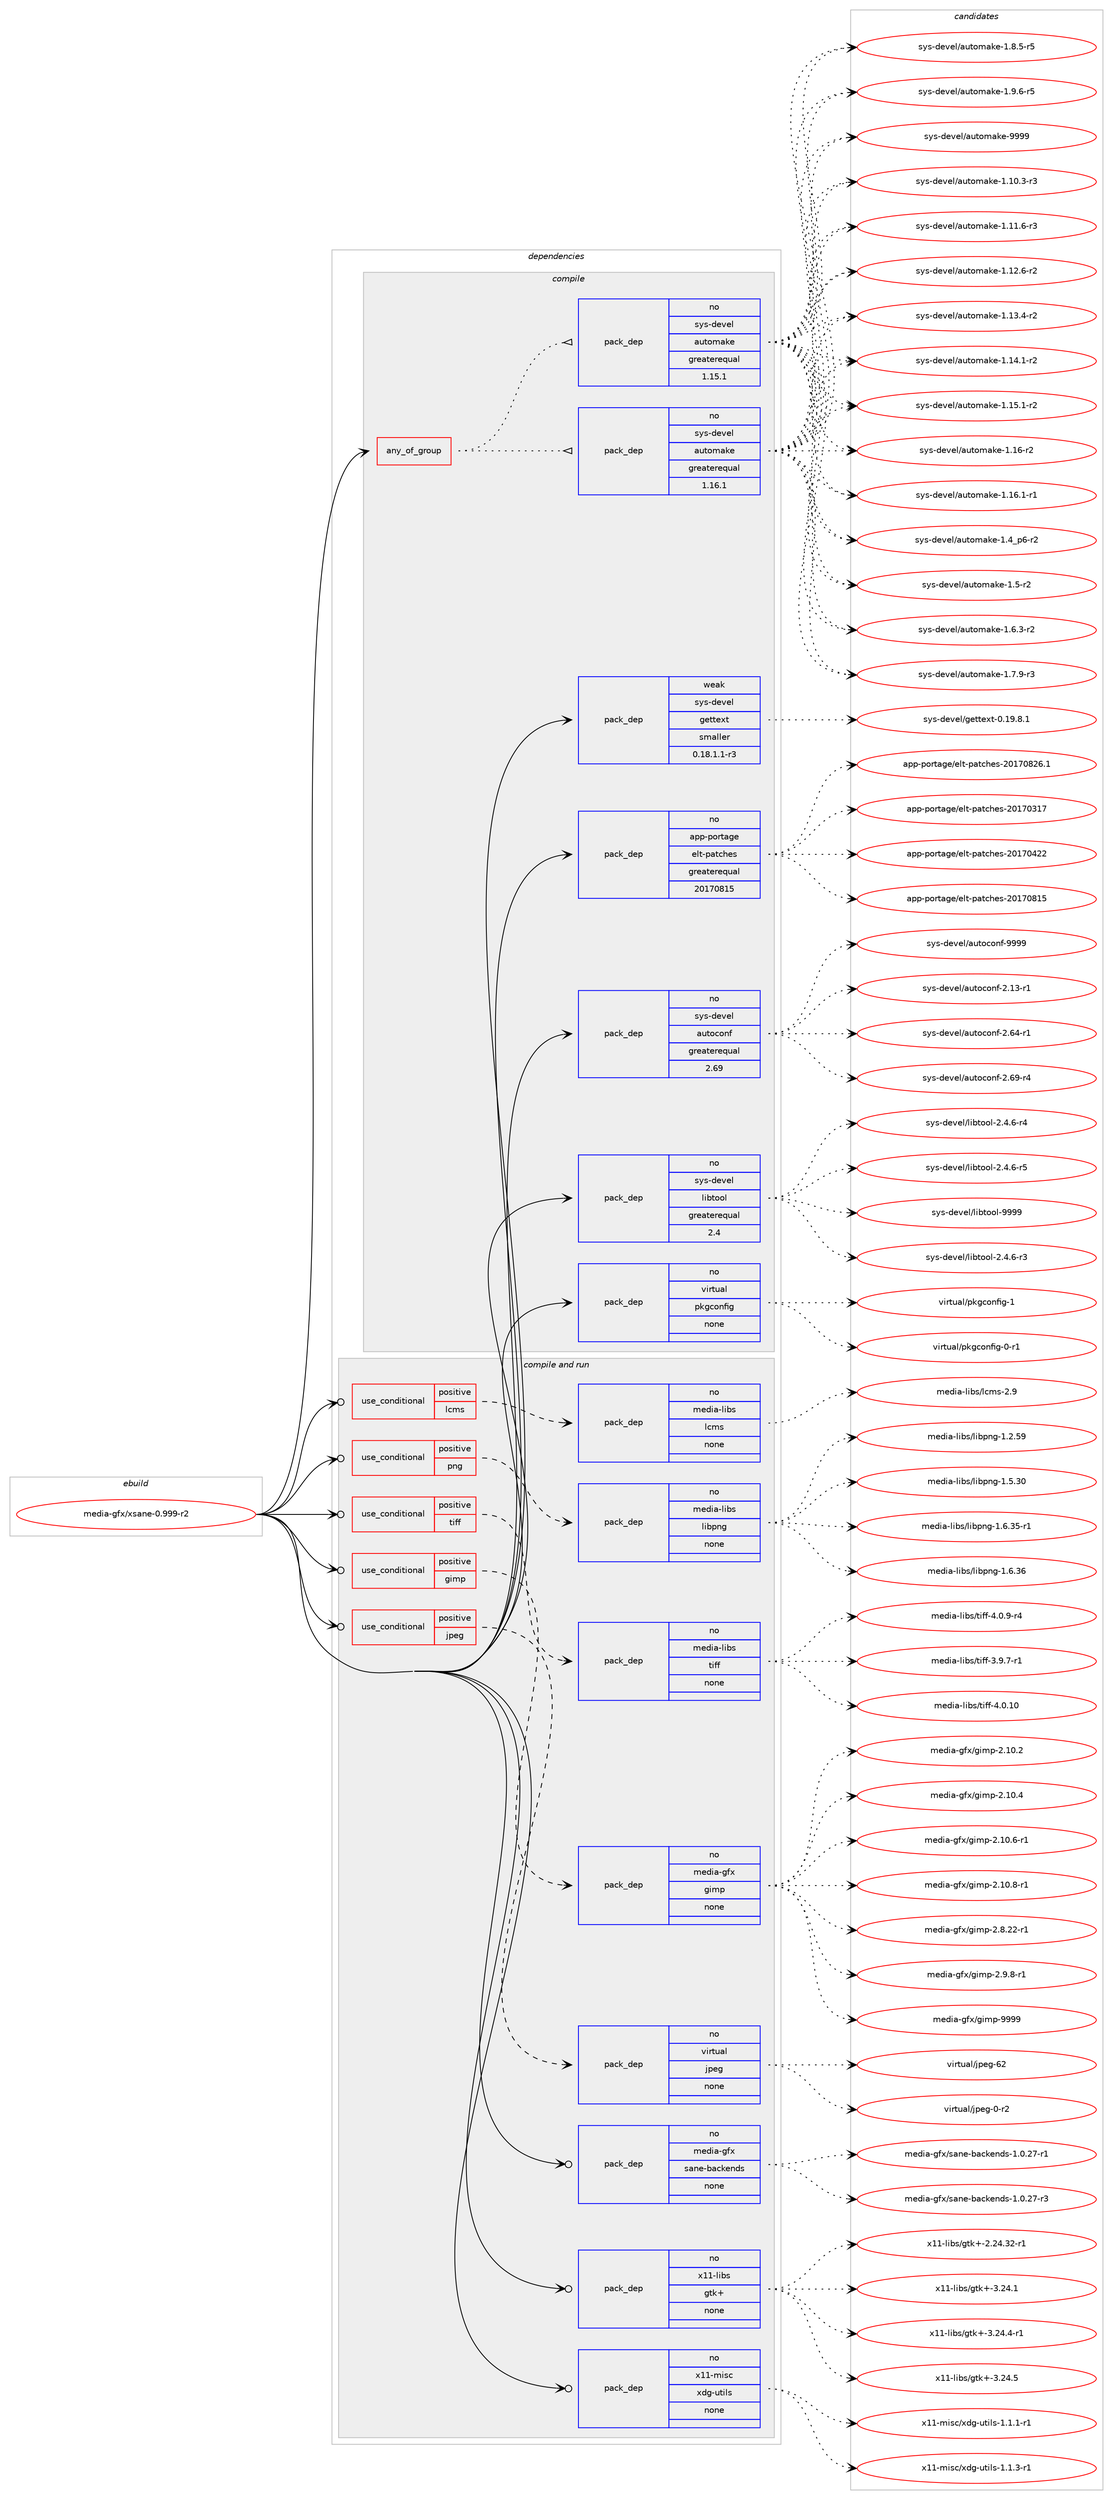 digraph prolog {

# *************
# Graph options
# *************

newrank=true;
concentrate=true;
compound=true;
graph [rankdir=LR,fontname=Helvetica,fontsize=10,ranksep=1.5];#, ranksep=2.5, nodesep=0.2];
edge  [arrowhead=vee];
node  [fontname=Helvetica,fontsize=10];

# **********
# The ebuild
# **********

subgraph cluster_leftcol {
color=gray;
rank=same;
label=<<i>ebuild</i>>;
id [label="media-gfx/xsane-0.999-r2", color=red, width=4, href="../media-gfx/xsane-0.999-r2.svg"];
}

# ****************
# The dependencies
# ****************

subgraph cluster_midcol {
color=gray;
label=<<i>dependencies</i>>;
subgraph cluster_compile {
fillcolor="#eeeeee";
style=filled;
label=<<i>compile</i>>;
subgraph any24956 {
dependency1608478 [label=<<TABLE BORDER="0" CELLBORDER="1" CELLSPACING="0" CELLPADDING="4"><TR><TD CELLPADDING="10">any_of_group</TD></TR></TABLE>>, shape=none, color=red];subgraph pack1149457 {
dependency1608479 [label=<<TABLE BORDER="0" CELLBORDER="1" CELLSPACING="0" CELLPADDING="4" WIDTH="220"><TR><TD ROWSPAN="6" CELLPADDING="30">pack_dep</TD></TR><TR><TD WIDTH="110">no</TD></TR><TR><TD>sys-devel</TD></TR><TR><TD>automake</TD></TR><TR><TD>greaterequal</TD></TR><TR><TD>1.16.1</TD></TR></TABLE>>, shape=none, color=blue];
}
dependency1608478:e -> dependency1608479:w [weight=20,style="dotted",arrowhead="oinv"];
subgraph pack1149458 {
dependency1608480 [label=<<TABLE BORDER="0" CELLBORDER="1" CELLSPACING="0" CELLPADDING="4" WIDTH="220"><TR><TD ROWSPAN="6" CELLPADDING="30">pack_dep</TD></TR><TR><TD WIDTH="110">no</TD></TR><TR><TD>sys-devel</TD></TR><TR><TD>automake</TD></TR><TR><TD>greaterequal</TD></TR><TR><TD>1.15.1</TD></TR></TABLE>>, shape=none, color=blue];
}
dependency1608478:e -> dependency1608480:w [weight=20,style="dotted",arrowhead="oinv"];
}
id:e -> dependency1608478:w [weight=20,style="solid",arrowhead="vee"];
subgraph pack1149459 {
dependency1608481 [label=<<TABLE BORDER="0" CELLBORDER="1" CELLSPACING="0" CELLPADDING="4" WIDTH="220"><TR><TD ROWSPAN="6" CELLPADDING="30">pack_dep</TD></TR><TR><TD WIDTH="110">no</TD></TR><TR><TD>app-portage</TD></TR><TR><TD>elt-patches</TD></TR><TR><TD>greaterequal</TD></TR><TR><TD>20170815</TD></TR></TABLE>>, shape=none, color=blue];
}
id:e -> dependency1608481:w [weight=20,style="solid",arrowhead="vee"];
subgraph pack1149460 {
dependency1608482 [label=<<TABLE BORDER="0" CELLBORDER="1" CELLSPACING="0" CELLPADDING="4" WIDTH="220"><TR><TD ROWSPAN="6" CELLPADDING="30">pack_dep</TD></TR><TR><TD WIDTH="110">no</TD></TR><TR><TD>sys-devel</TD></TR><TR><TD>autoconf</TD></TR><TR><TD>greaterequal</TD></TR><TR><TD>2.69</TD></TR></TABLE>>, shape=none, color=blue];
}
id:e -> dependency1608482:w [weight=20,style="solid",arrowhead="vee"];
subgraph pack1149461 {
dependency1608483 [label=<<TABLE BORDER="0" CELLBORDER="1" CELLSPACING="0" CELLPADDING="4" WIDTH="220"><TR><TD ROWSPAN="6" CELLPADDING="30">pack_dep</TD></TR><TR><TD WIDTH="110">no</TD></TR><TR><TD>sys-devel</TD></TR><TR><TD>libtool</TD></TR><TR><TD>greaterequal</TD></TR><TR><TD>2.4</TD></TR></TABLE>>, shape=none, color=blue];
}
id:e -> dependency1608483:w [weight=20,style="solid",arrowhead="vee"];
subgraph pack1149462 {
dependency1608484 [label=<<TABLE BORDER="0" CELLBORDER="1" CELLSPACING="0" CELLPADDING="4" WIDTH="220"><TR><TD ROWSPAN="6" CELLPADDING="30">pack_dep</TD></TR><TR><TD WIDTH="110">no</TD></TR><TR><TD>virtual</TD></TR><TR><TD>pkgconfig</TD></TR><TR><TD>none</TD></TR><TR><TD></TD></TR></TABLE>>, shape=none, color=blue];
}
id:e -> dependency1608484:w [weight=20,style="solid",arrowhead="vee"];
subgraph pack1149463 {
dependency1608485 [label=<<TABLE BORDER="0" CELLBORDER="1" CELLSPACING="0" CELLPADDING="4" WIDTH="220"><TR><TD ROWSPAN="6" CELLPADDING="30">pack_dep</TD></TR><TR><TD WIDTH="110">weak</TD></TR><TR><TD>sys-devel</TD></TR><TR><TD>gettext</TD></TR><TR><TD>smaller</TD></TR><TR><TD>0.18.1.1-r3</TD></TR></TABLE>>, shape=none, color=blue];
}
id:e -> dependency1608485:w [weight=20,style="solid",arrowhead="vee"];
}
subgraph cluster_compileandrun {
fillcolor="#eeeeee";
style=filled;
label=<<i>compile and run</i>>;
subgraph cond433374 {
dependency1608486 [label=<<TABLE BORDER="0" CELLBORDER="1" CELLSPACING="0" CELLPADDING="4"><TR><TD ROWSPAN="3" CELLPADDING="10">use_conditional</TD></TR><TR><TD>positive</TD></TR><TR><TD>gimp</TD></TR></TABLE>>, shape=none, color=red];
subgraph pack1149464 {
dependency1608487 [label=<<TABLE BORDER="0" CELLBORDER="1" CELLSPACING="0" CELLPADDING="4" WIDTH="220"><TR><TD ROWSPAN="6" CELLPADDING="30">pack_dep</TD></TR><TR><TD WIDTH="110">no</TD></TR><TR><TD>media-gfx</TD></TR><TR><TD>gimp</TD></TR><TR><TD>none</TD></TR><TR><TD></TD></TR></TABLE>>, shape=none, color=blue];
}
dependency1608486:e -> dependency1608487:w [weight=20,style="dashed",arrowhead="vee"];
}
id:e -> dependency1608486:w [weight=20,style="solid",arrowhead="odotvee"];
subgraph cond433375 {
dependency1608488 [label=<<TABLE BORDER="0" CELLBORDER="1" CELLSPACING="0" CELLPADDING="4"><TR><TD ROWSPAN="3" CELLPADDING="10">use_conditional</TD></TR><TR><TD>positive</TD></TR><TR><TD>jpeg</TD></TR></TABLE>>, shape=none, color=red];
subgraph pack1149465 {
dependency1608489 [label=<<TABLE BORDER="0" CELLBORDER="1" CELLSPACING="0" CELLPADDING="4" WIDTH="220"><TR><TD ROWSPAN="6" CELLPADDING="30">pack_dep</TD></TR><TR><TD WIDTH="110">no</TD></TR><TR><TD>virtual</TD></TR><TR><TD>jpeg</TD></TR><TR><TD>none</TD></TR><TR><TD></TD></TR></TABLE>>, shape=none, color=blue];
}
dependency1608488:e -> dependency1608489:w [weight=20,style="dashed",arrowhead="vee"];
}
id:e -> dependency1608488:w [weight=20,style="solid",arrowhead="odotvee"];
subgraph cond433376 {
dependency1608490 [label=<<TABLE BORDER="0" CELLBORDER="1" CELLSPACING="0" CELLPADDING="4"><TR><TD ROWSPAN="3" CELLPADDING="10">use_conditional</TD></TR><TR><TD>positive</TD></TR><TR><TD>lcms</TD></TR></TABLE>>, shape=none, color=red];
subgraph pack1149466 {
dependency1608491 [label=<<TABLE BORDER="0" CELLBORDER="1" CELLSPACING="0" CELLPADDING="4" WIDTH="220"><TR><TD ROWSPAN="6" CELLPADDING="30">pack_dep</TD></TR><TR><TD WIDTH="110">no</TD></TR><TR><TD>media-libs</TD></TR><TR><TD>lcms</TD></TR><TR><TD>none</TD></TR><TR><TD></TD></TR></TABLE>>, shape=none, color=blue];
}
dependency1608490:e -> dependency1608491:w [weight=20,style="dashed",arrowhead="vee"];
}
id:e -> dependency1608490:w [weight=20,style="solid",arrowhead="odotvee"];
subgraph cond433377 {
dependency1608492 [label=<<TABLE BORDER="0" CELLBORDER="1" CELLSPACING="0" CELLPADDING="4"><TR><TD ROWSPAN="3" CELLPADDING="10">use_conditional</TD></TR><TR><TD>positive</TD></TR><TR><TD>png</TD></TR></TABLE>>, shape=none, color=red];
subgraph pack1149467 {
dependency1608493 [label=<<TABLE BORDER="0" CELLBORDER="1" CELLSPACING="0" CELLPADDING="4" WIDTH="220"><TR><TD ROWSPAN="6" CELLPADDING="30">pack_dep</TD></TR><TR><TD WIDTH="110">no</TD></TR><TR><TD>media-libs</TD></TR><TR><TD>libpng</TD></TR><TR><TD>none</TD></TR><TR><TD></TD></TR></TABLE>>, shape=none, color=blue];
}
dependency1608492:e -> dependency1608493:w [weight=20,style="dashed",arrowhead="vee"];
}
id:e -> dependency1608492:w [weight=20,style="solid",arrowhead="odotvee"];
subgraph cond433378 {
dependency1608494 [label=<<TABLE BORDER="0" CELLBORDER="1" CELLSPACING="0" CELLPADDING="4"><TR><TD ROWSPAN="3" CELLPADDING="10">use_conditional</TD></TR><TR><TD>positive</TD></TR><TR><TD>tiff</TD></TR></TABLE>>, shape=none, color=red];
subgraph pack1149468 {
dependency1608495 [label=<<TABLE BORDER="0" CELLBORDER="1" CELLSPACING="0" CELLPADDING="4" WIDTH="220"><TR><TD ROWSPAN="6" CELLPADDING="30">pack_dep</TD></TR><TR><TD WIDTH="110">no</TD></TR><TR><TD>media-libs</TD></TR><TR><TD>tiff</TD></TR><TR><TD>none</TD></TR><TR><TD></TD></TR></TABLE>>, shape=none, color=blue];
}
dependency1608494:e -> dependency1608495:w [weight=20,style="dashed",arrowhead="vee"];
}
id:e -> dependency1608494:w [weight=20,style="solid",arrowhead="odotvee"];
subgraph pack1149469 {
dependency1608496 [label=<<TABLE BORDER="0" CELLBORDER="1" CELLSPACING="0" CELLPADDING="4" WIDTH="220"><TR><TD ROWSPAN="6" CELLPADDING="30">pack_dep</TD></TR><TR><TD WIDTH="110">no</TD></TR><TR><TD>media-gfx</TD></TR><TR><TD>sane-backends</TD></TR><TR><TD>none</TD></TR><TR><TD></TD></TR></TABLE>>, shape=none, color=blue];
}
id:e -> dependency1608496:w [weight=20,style="solid",arrowhead="odotvee"];
subgraph pack1149470 {
dependency1608497 [label=<<TABLE BORDER="0" CELLBORDER="1" CELLSPACING="0" CELLPADDING="4" WIDTH="220"><TR><TD ROWSPAN="6" CELLPADDING="30">pack_dep</TD></TR><TR><TD WIDTH="110">no</TD></TR><TR><TD>x11-libs</TD></TR><TR><TD>gtk+</TD></TR><TR><TD>none</TD></TR><TR><TD></TD></TR></TABLE>>, shape=none, color=blue];
}
id:e -> dependency1608497:w [weight=20,style="solid",arrowhead="odotvee"];
subgraph pack1149471 {
dependency1608498 [label=<<TABLE BORDER="0" CELLBORDER="1" CELLSPACING="0" CELLPADDING="4" WIDTH="220"><TR><TD ROWSPAN="6" CELLPADDING="30">pack_dep</TD></TR><TR><TD WIDTH="110">no</TD></TR><TR><TD>x11-misc</TD></TR><TR><TD>xdg-utils</TD></TR><TR><TD>none</TD></TR><TR><TD></TD></TR></TABLE>>, shape=none, color=blue];
}
id:e -> dependency1608498:w [weight=20,style="solid",arrowhead="odotvee"];
}
subgraph cluster_run {
fillcolor="#eeeeee";
style=filled;
label=<<i>run</i>>;
}
}

# **************
# The candidates
# **************

subgraph cluster_choices {
rank=same;
color=gray;
label=<<i>candidates</i>>;

subgraph choice1149457 {
color=black;
nodesep=1;
choice11512111545100101118101108479711711611110997107101454946494846514511451 [label="sys-devel/automake-1.10.3-r3", color=red, width=4,href="../sys-devel/automake-1.10.3-r3.svg"];
choice11512111545100101118101108479711711611110997107101454946494946544511451 [label="sys-devel/automake-1.11.6-r3", color=red, width=4,href="../sys-devel/automake-1.11.6-r3.svg"];
choice11512111545100101118101108479711711611110997107101454946495046544511450 [label="sys-devel/automake-1.12.6-r2", color=red, width=4,href="../sys-devel/automake-1.12.6-r2.svg"];
choice11512111545100101118101108479711711611110997107101454946495146524511450 [label="sys-devel/automake-1.13.4-r2", color=red, width=4,href="../sys-devel/automake-1.13.4-r2.svg"];
choice11512111545100101118101108479711711611110997107101454946495246494511450 [label="sys-devel/automake-1.14.1-r2", color=red, width=4,href="../sys-devel/automake-1.14.1-r2.svg"];
choice11512111545100101118101108479711711611110997107101454946495346494511450 [label="sys-devel/automake-1.15.1-r2", color=red, width=4,href="../sys-devel/automake-1.15.1-r2.svg"];
choice1151211154510010111810110847971171161111099710710145494649544511450 [label="sys-devel/automake-1.16-r2", color=red, width=4,href="../sys-devel/automake-1.16-r2.svg"];
choice11512111545100101118101108479711711611110997107101454946495446494511449 [label="sys-devel/automake-1.16.1-r1", color=red, width=4,href="../sys-devel/automake-1.16.1-r1.svg"];
choice115121115451001011181011084797117116111109971071014549465295112544511450 [label="sys-devel/automake-1.4_p6-r2", color=red, width=4,href="../sys-devel/automake-1.4_p6-r2.svg"];
choice11512111545100101118101108479711711611110997107101454946534511450 [label="sys-devel/automake-1.5-r2", color=red, width=4,href="../sys-devel/automake-1.5-r2.svg"];
choice115121115451001011181011084797117116111109971071014549465446514511450 [label="sys-devel/automake-1.6.3-r2", color=red, width=4,href="../sys-devel/automake-1.6.3-r2.svg"];
choice115121115451001011181011084797117116111109971071014549465546574511451 [label="sys-devel/automake-1.7.9-r3", color=red, width=4,href="../sys-devel/automake-1.7.9-r3.svg"];
choice115121115451001011181011084797117116111109971071014549465646534511453 [label="sys-devel/automake-1.8.5-r5", color=red, width=4,href="../sys-devel/automake-1.8.5-r5.svg"];
choice115121115451001011181011084797117116111109971071014549465746544511453 [label="sys-devel/automake-1.9.6-r5", color=red, width=4,href="../sys-devel/automake-1.9.6-r5.svg"];
choice115121115451001011181011084797117116111109971071014557575757 [label="sys-devel/automake-9999", color=red, width=4,href="../sys-devel/automake-9999.svg"];
dependency1608479:e -> choice11512111545100101118101108479711711611110997107101454946494846514511451:w [style=dotted,weight="100"];
dependency1608479:e -> choice11512111545100101118101108479711711611110997107101454946494946544511451:w [style=dotted,weight="100"];
dependency1608479:e -> choice11512111545100101118101108479711711611110997107101454946495046544511450:w [style=dotted,weight="100"];
dependency1608479:e -> choice11512111545100101118101108479711711611110997107101454946495146524511450:w [style=dotted,weight="100"];
dependency1608479:e -> choice11512111545100101118101108479711711611110997107101454946495246494511450:w [style=dotted,weight="100"];
dependency1608479:e -> choice11512111545100101118101108479711711611110997107101454946495346494511450:w [style=dotted,weight="100"];
dependency1608479:e -> choice1151211154510010111810110847971171161111099710710145494649544511450:w [style=dotted,weight="100"];
dependency1608479:e -> choice11512111545100101118101108479711711611110997107101454946495446494511449:w [style=dotted,weight="100"];
dependency1608479:e -> choice115121115451001011181011084797117116111109971071014549465295112544511450:w [style=dotted,weight="100"];
dependency1608479:e -> choice11512111545100101118101108479711711611110997107101454946534511450:w [style=dotted,weight="100"];
dependency1608479:e -> choice115121115451001011181011084797117116111109971071014549465446514511450:w [style=dotted,weight="100"];
dependency1608479:e -> choice115121115451001011181011084797117116111109971071014549465546574511451:w [style=dotted,weight="100"];
dependency1608479:e -> choice115121115451001011181011084797117116111109971071014549465646534511453:w [style=dotted,weight="100"];
dependency1608479:e -> choice115121115451001011181011084797117116111109971071014549465746544511453:w [style=dotted,weight="100"];
dependency1608479:e -> choice115121115451001011181011084797117116111109971071014557575757:w [style=dotted,weight="100"];
}
subgraph choice1149458 {
color=black;
nodesep=1;
choice11512111545100101118101108479711711611110997107101454946494846514511451 [label="sys-devel/automake-1.10.3-r3", color=red, width=4,href="../sys-devel/automake-1.10.3-r3.svg"];
choice11512111545100101118101108479711711611110997107101454946494946544511451 [label="sys-devel/automake-1.11.6-r3", color=red, width=4,href="../sys-devel/automake-1.11.6-r3.svg"];
choice11512111545100101118101108479711711611110997107101454946495046544511450 [label="sys-devel/automake-1.12.6-r2", color=red, width=4,href="../sys-devel/automake-1.12.6-r2.svg"];
choice11512111545100101118101108479711711611110997107101454946495146524511450 [label="sys-devel/automake-1.13.4-r2", color=red, width=4,href="../sys-devel/automake-1.13.4-r2.svg"];
choice11512111545100101118101108479711711611110997107101454946495246494511450 [label="sys-devel/automake-1.14.1-r2", color=red, width=4,href="../sys-devel/automake-1.14.1-r2.svg"];
choice11512111545100101118101108479711711611110997107101454946495346494511450 [label="sys-devel/automake-1.15.1-r2", color=red, width=4,href="../sys-devel/automake-1.15.1-r2.svg"];
choice1151211154510010111810110847971171161111099710710145494649544511450 [label="sys-devel/automake-1.16-r2", color=red, width=4,href="../sys-devel/automake-1.16-r2.svg"];
choice11512111545100101118101108479711711611110997107101454946495446494511449 [label="sys-devel/automake-1.16.1-r1", color=red, width=4,href="../sys-devel/automake-1.16.1-r1.svg"];
choice115121115451001011181011084797117116111109971071014549465295112544511450 [label="sys-devel/automake-1.4_p6-r2", color=red, width=4,href="../sys-devel/automake-1.4_p6-r2.svg"];
choice11512111545100101118101108479711711611110997107101454946534511450 [label="sys-devel/automake-1.5-r2", color=red, width=4,href="../sys-devel/automake-1.5-r2.svg"];
choice115121115451001011181011084797117116111109971071014549465446514511450 [label="sys-devel/automake-1.6.3-r2", color=red, width=4,href="../sys-devel/automake-1.6.3-r2.svg"];
choice115121115451001011181011084797117116111109971071014549465546574511451 [label="sys-devel/automake-1.7.9-r3", color=red, width=4,href="../sys-devel/automake-1.7.9-r3.svg"];
choice115121115451001011181011084797117116111109971071014549465646534511453 [label="sys-devel/automake-1.8.5-r5", color=red, width=4,href="../sys-devel/automake-1.8.5-r5.svg"];
choice115121115451001011181011084797117116111109971071014549465746544511453 [label="sys-devel/automake-1.9.6-r5", color=red, width=4,href="../sys-devel/automake-1.9.6-r5.svg"];
choice115121115451001011181011084797117116111109971071014557575757 [label="sys-devel/automake-9999", color=red, width=4,href="../sys-devel/automake-9999.svg"];
dependency1608480:e -> choice11512111545100101118101108479711711611110997107101454946494846514511451:w [style=dotted,weight="100"];
dependency1608480:e -> choice11512111545100101118101108479711711611110997107101454946494946544511451:w [style=dotted,weight="100"];
dependency1608480:e -> choice11512111545100101118101108479711711611110997107101454946495046544511450:w [style=dotted,weight="100"];
dependency1608480:e -> choice11512111545100101118101108479711711611110997107101454946495146524511450:w [style=dotted,weight="100"];
dependency1608480:e -> choice11512111545100101118101108479711711611110997107101454946495246494511450:w [style=dotted,weight="100"];
dependency1608480:e -> choice11512111545100101118101108479711711611110997107101454946495346494511450:w [style=dotted,weight="100"];
dependency1608480:e -> choice1151211154510010111810110847971171161111099710710145494649544511450:w [style=dotted,weight="100"];
dependency1608480:e -> choice11512111545100101118101108479711711611110997107101454946495446494511449:w [style=dotted,weight="100"];
dependency1608480:e -> choice115121115451001011181011084797117116111109971071014549465295112544511450:w [style=dotted,weight="100"];
dependency1608480:e -> choice11512111545100101118101108479711711611110997107101454946534511450:w [style=dotted,weight="100"];
dependency1608480:e -> choice115121115451001011181011084797117116111109971071014549465446514511450:w [style=dotted,weight="100"];
dependency1608480:e -> choice115121115451001011181011084797117116111109971071014549465546574511451:w [style=dotted,weight="100"];
dependency1608480:e -> choice115121115451001011181011084797117116111109971071014549465646534511453:w [style=dotted,weight="100"];
dependency1608480:e -> choice115121115451001011181011084797117116111109971071014549465746544511453:w [style=dotted,weight="100"];
dependency1608480:e -> choice115121115451001011181011084797117116111109971071014557575757:w [style=dotted,weight="100"];
}
subgraph choice1149459 {
color=black;
nodesep=1;
choice97112112451121111141169710310147101108116451129711699104101115455048495548514955 [label="app-portage/elt-patches-20170317", color=red, width=4,href="../app-portage/elt-patches-20170317.svg"];
choice97112112451121111141169710310147101108116451129711699104101115455048495548525050 [label="app-portage/elt-patches-20170422", color=red, width=4,href="../app-portage/elt-patches-20170422.svg"];
choice97112112451121111141169710310147101108116451129711699104101115455048495548564953 [label="app-portage/elt-patches-20170815", color=red, width=4,href="../app-portage/elt-patches-20170815.svg"];
choice971121124511211111411697103101471011081164511297116991041011154550484955485650544649 [label="app-portage/elt-patches-20170826.1", color=red, width=4,href="../app-portage/elt-patches-20170826.1.svg"];
dependency1608481:e -> choice97112112451121111141169710310147101108116451129711699104101115455048495548514955:w [style=dotted,weight="100"];
dependency1608481:e -> choice97112112451121111141169710310147101108116451129711699104101115455048495548525050:w [style=dotted,weight="100"];
dependency1608481:e -> choice97112112451121111141169710310147101108116451129711699104101115455048495548564953:w [style=dotted,weight="100"];
dependency1608481:e -> choice971121124511211111411697103101471011081164511297116991041011154550484955485650544649:w [style=dotted,weight="100"];
}
subgraph choice1149460 {
color=black;
nodesep=1;
choice1151211154510010111810110847971171161119911111010245504649514511449 [label="sys-devel/autoconf-2.13-r1", color=red, width=4,href="../sys-devel/autoconf-2.13-r1.svg"];
choice1151211154510010111810110847971171161119911111010245504654524511449 [label="sys-devel/autoconf-2.64-r1", color=red, width=4,href="../sys-devel/autoconf-2.64-r1.svg"];
choice1151211154510010111810110847971171161119911111010245504654574511452 [label="sys-devel/autoconf-2.69-r4", color=red, width=4,href="../sys-devel/autoconf-2.69-r4.svg"];
choice115121115451001011181011084797117116111991111101024557575757 [label="sys-devel/autoconf-9999", color=red, width=4,href="../sys-devel/autoconf-9999.svg"];
dependency1608482:e -> choice1151211154510010111810110847971171161119911111010245504649514511449:w [style=dotted,weight="100"];
dependency1608482:e -> choice1151211154510010111810110847971171161119911111010245504654524511449:w [style=dotted,weight="100"];
dependency1608482:e -> choice1151211154510010111810110847971171161119911111010245504654574511452:w [style=dotted,weight="100"];
dependency1608482:e -> choice115121115451001011181011084797117116111991111101024557575757:w [style=dotted,weight="100"];
}
subgraph choice1149461 {
color=black;
nodesep=1;
choice1151211154510010111810110847108105981161111111084550465246544511451 [label="sys-devel/libtool-2.4.6-r3", color=red, width=4,href="../sys-devel/libtool-2.4.6-r3.svg"];
choice1151211154510010111810110847108105981161111111084550465246544511452 [label="sys-devel/libtool-2.4.6-r4", color=red, width=4,href="../sys-devel/libtool-2.4.6-r4.svg"];
choice1151211154510010111810110847108105981161111111084550465246544511453 [label="sys-devel/libtool-2.4.6-r5", color=red, width=4,href="../sys-devel/libtool-2.4.6-r5.svg"];
choice1151211154510010111810110847108105981161111111084557575757 [label="sys-devel/libtool-9999", color=red, width=4,href="../sys-devel/libtool-9999.svg"];
dependency1608483:e -> choice1151211154510010111810110847108105981161111111084550465246544511451:w [style=dotted,weight="100"];
dependency1608483:e -> choice1151211154510010111810110847108105981161111111084550465246544511452:w [style=dotted,weight="100"];
dependency1608483:e -> choice1151211154510010111810110847108105981161111111084550465246544511453:w [style=dotted,weight="100"];
dependency1608483:e -> choice1151211154510010111810110847108105981161111111084557575757:w [style=dotted,weight="100"];
}
subgraph choice1149462 {
color=black;
nodesep=1;
choice11810511411611797108471121071039911111010210510345484511449 [label="virtual/pkgconfig-0-r1", color=red, width=4,href="../virtual/pkgconfig-0-r1.svg"];
choice1181051141161179710847112107103991111101021051034549 [label="virtual/pkgconfig-1", color=red, width=4,href="../virtual/pkgconfig-1.svg"];
dependency1608484:e -> choice11810511411611797108471121071039911111010210510345484511449:w [style=dotted,weight="100"];
dependency1608484:e -> choice1181051141161179710847112107103991111101021051034549:w [style=dotted,weight="100"];
}
subgraph choice1149463 {
color=black;
nodesep=1;
choice1151211154510010111810110847103101116116101120116454846495746564649 [label="sys-devel/gettext-0.19.8.1", color=red, width=4,href="../sys-devel/gettext-0.19.8.1.svg"];
dependency1608485:e -> choice1151211154510010111810110847103101116116101120116454846495746564649:w [style=dotted,weight="100"];
}
subgraph choice1149464 {
color=black;
nodesep=1;
choice10910110010597451031021204710310510911245504649484650 [label="media-gfx/gimp-2.10.2", color=red, width=4,href="../media-gfx/gimp-2.10.2.svg"];
choice10910110010597451031021204710310510911245504649484652 [label="media-gfx/gimp-2.10.4", color=red, width=4,href="../media-gfx/gimp-2.10.4.svg"];
choice109101100105974510310212047103105109112455046494846544511449 [label="media-gfx/gimp-2.10.6-r1", color=red, width=4,href="../media-gfx/gimp-2.10.6-r1.svg"];
choice109101100105974510310212047103105109112455046494846564511449 [label="media-gfx/gimp-2.10.8-r1", color=red, width=4,href="../media-gfx/gimp-2.10.8-r1.svg"];
choice109101100105974510310212047103105109112455046564650504511449 [label="media-gfx/gimp-2.8.22-r1", color=red, width=4,href="../media-gfx/gimp-2.8.22-r1.svg"];
choice1091011001059745103102120471031051091124550465746564511449 [label="media-gfx/gimp-2.9.8-r1", color=red, width=4,href="../media-gfx/gimp-2.9.8-r1.svg"];
choice1091011001059745103102120471031051091124557575757 [label="media-gfx/gimp-9999", color=red, width=4,href="../media-gfx/gimp-9999.svg"];
dependency1608487:e -> choice10910110010597451031021204710310510911245504649484650:w [style=dotted,weight="100"];
dependency1608487:e -> choice10910110010597451031021204710310510911245504649484652:w [style=dotted,weight="100"];
dependency1608487:e -> choice109101100105974510310212047103105109112455046494846544511449:w [style=dotted,weight="100"];
dependency1608487:e -> choice109101100105974510310212047103105109112455046494846564511449:w [style=dotted,weight="100"];
dependency1608487:e -> choice109101100105974510310212047103105109112455046564650504511449:w [style=dotted,weight="100"];
dependency1608487:e -> choice1091011001059745103102120471031051091124550465746564511449:w [style=dotted,weight="100"];
dependency1608487:e -> choice1091011001059745103102120471031051091124557575757:w [style=dotted,weight="100"];
}
subgraph choice1149465 {
color=black;
nodesep=1;
choice118105114116117971084710611210110345484511450 [label="virtual/jpeg-0-r2", color=red, width=4,href="../virtual/jpeg-0-r2.svg"];
choice1181051141161179710847106112101103455450 [label="virtual/jpeg-62", color=red, width=4,href="../virtual/jpeg-62.svg"];
dependency1608489:e -> choice118105114116117971084710611210110345484511450:w [style=dotted,weight="100"];
dependency1608489:e -> choice1181051141161179710847106112101103455450:w [style=dotted,weight="100"];
}
subgraph choice1149466 {
color=black;
nodesep=1;
choice109101100105974510810598115471089910911545504657 [label="media-libs/lcms-2.9", color=red, width=4,href="../media-libs/lcms-2.9.svg"];
dependency1608491:e -> choice109101100105974510810598115471089910911545504657:w [style=dotted,weight="100"];
}
subgraph choice1149467 {
color=black;
nodesep=1;
choice109101100105974510810598115471081059811211010345494650465357 [label="media-libs/libpng-1.2.59", color=red, width=4,href="../media-libs/libpng-1.2.59.svg"];
choice109101100105974510810598115471081059811211010345494653465148 [label="media-libs/libpng-1.5.30", color=red, width=4,href="../media-libs/libpng-1.5.30.svg"];
choice1091011001059745108105981154710810598112110103454946544651534511449 [label="media-libs/libpng-1.6.35-r1", color=red, width=4,href="../media-libs/libpng-1.6.35-r1.svg"];
choice109101100105974510810598115471081059811211010345494654465154 [label="media-libs/libpng-1.6.36", color=red, width=4,href="../media-libs/libpng-1.6.36.svg"];
dependency1608493:e -> choice109101100105974510810598115471081059811211010345494650465357:w [style=dotted,weight="100"];
dependency1608493:e -> choice109101100105974510810598115471081059811211010345494653465148:w [style=dotted,weight="100"];
dependency1608493:e -> choice1091011001059745108105981154710810598112110103454946544651534511449:w [style=dotted,weight="100"];
dependency1608493:e -> choice109101100105974510810598115471081059811211010345494654465154:w [style=dotted,weight="100"];
}
subgraph choice1149468 {
color=black;
nodesep=1;
choice109101100105974510810598115471161051021024551465746554511449 [label="media-libs/tiff-3.9.7-r1", color=red, width=4,href="../media-libs/tiff-3.9.7-r1.svg"];
choice1091011001059745108105981154711610510210245524648464948 [label="media-libs/tiff-4.0.10", color=red, width=4,href="../media-libs/tiff-4.0.10.svg"];
choice109101100105974510810598115471161051021024552464846574511452 [label="media-libs/tiff-4.0.9-r4", color=red, width=4,href="../media-libs/tiff-4.0.9-r4.svg"];
dependency1608495:e -> choice109101100105974510810598115471161051021024551465746554511449:w [style=dotted,weight="100"];
dependency1608495:e -> choice1091011001059745108105981154711610510210245524648464948:w [style=dotted,weight="100"];
dependency1608495:e -> choice109101100105974510810598115471161051021024552464846574511452:w [style=dotted,weight="100"];
}
subgraph choice1149469 {
color=black;
nodesep=1;
choice1091011001059745103102120471159711010145989799107101110100115454946484650554511449 [label="media-gfx/sane-backends-1.0.27-r1", color=red, width=4,href="../media-gfx/sane-backends-1.0.27-r1.svg"];
choice1091011001059745103102120471159711010145989799107101110100115454946484650554511451 [label="media-gfx/sane-backends-1.0.27-r3", color=red, width=4,href="../media-gfx/sane-backends-1.0.27-r3.svg"];
dependency1608496:e -> choice1091011001059745103102120471159711010145989799107101110100115454946484650554511449:w [style=dotted,weight="100"];
dependency1608496:e -> choice1091011001059745103102120471159711010145989799107101110100115454946484650554511451:w [style=dotted,weight="100"];
}
subgraph choice1149470 {
color=black;
nodesep=1;
choice12049494510810598115471031161074345504650524651504511449 [label="x11-libs/gtk+-2.24.32-r1", color=red, width=4,href="../x11-libs/gtk+-2.24.32-r1.svg"];
choice12049494510810598115471031161074345514650524649 [label="x11-libs/gtk+-3.24.1", color=red, width=4,href="../x11-libs/gtk+-3.24.1.svg"];
choice120494945108105981154710311610743455146505246524511449 [label="x11-libs/gtk+-3.24.4-r1", color=red, width=4,href="../x11-libs/gtk+-3.24.4-r1.svg"];
choice12049494510810598115471031161074345514650524653 [label="x11-libs/gtk+-3.24.5", color=red, width=4,href="../x11-libs/gtk+-3.24.5.svg"];
dependency1608497:e -> choice12049494510810598115471031161074345504650524651504511449:w [style=dotted,weight="100"];
dependency1608497:e -> choice12049494510810598115471031161074345514650524649:w [style=dotted,weight="100"];
dependency1608497:e -> choice120494945108105981154710311610743455146505246524511449:w [style=dotted,weight="100"];
dependency1608497:e -> choice12049494510810598115471031161074345514650524653:w [style=dotted,weight="100"];
}
subgraph choice1149471 {
color=black;
nodesep=1;
choice1204949451091051159947120100103451171161051081154549464946494511449 [label="x11-misc/xdg-utils-1.1.1-r1", color=red, width=4,href="../x11-misc/xdg-utils-1.1.1-r1.svg"];
choice1204949451091051159947120100103451171161051081154549464946514511449 [label="x11-misc/xdg-utils-1.1.3-r1", color=red, width=4,href="../x11-misc/xdg-utils-1.1.3-r1.svg"];
dependency1608498:e -> choice1204949451091051159947120100103451171161051081154549464946494511449:w [style=dotted,weight="100"];
dependency1608498:e -> choice1204949451091051159947120100103451171161051081154549464946514511449:w [style=dotted,weight="100"];
}
}

}
